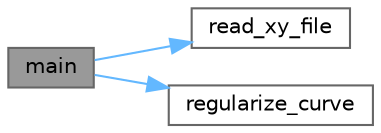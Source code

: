 digraph "main"
{
 // LATEX_PDF_SIZE
  bgcolor="transparent";
  edge [fontname=Helvetica,fontsize=10,labelfontname=Helvetica,labelfontsize=10];
  node [fontname=Helvetica,fontsize=10,shape=box,height=0.2,width=0.4];
  rankdir="LR";
  Node1 [id="Node000001",label="main",height=0.2,width=0.4,color="gray40", fillcolor="grey60", style="filled", fontcolor="black",tooltip=" "];
  Node1 -> Node2 [id="edge1_Node000001_Node000002",color="steelblue1",style="solid",tooltip=" "];
  Node2 [id="Node000002",label="read_xy_file",height=0.2,width=0.4,color="grey40", fillcolor="white", style="filled",URL="$regularize_8cxx.html#a1dff39d28dd2eff83ce9d688cd4d6176",tooltip=" "];
  Node1 -> Node3 [id="edge2_Node000001_Node000003",color="steelblue1",style="solid",tooltip=" "];
  Node3 [id="Node000003",label="regularize_curve",height=0.2,width=0.4,color="grey40", fillcolor="white", style="filled",URL="$regularize_8cxx.html#aecf86675e9942ee36f9c4ce7a46ed482",tooltip=" "];
}

